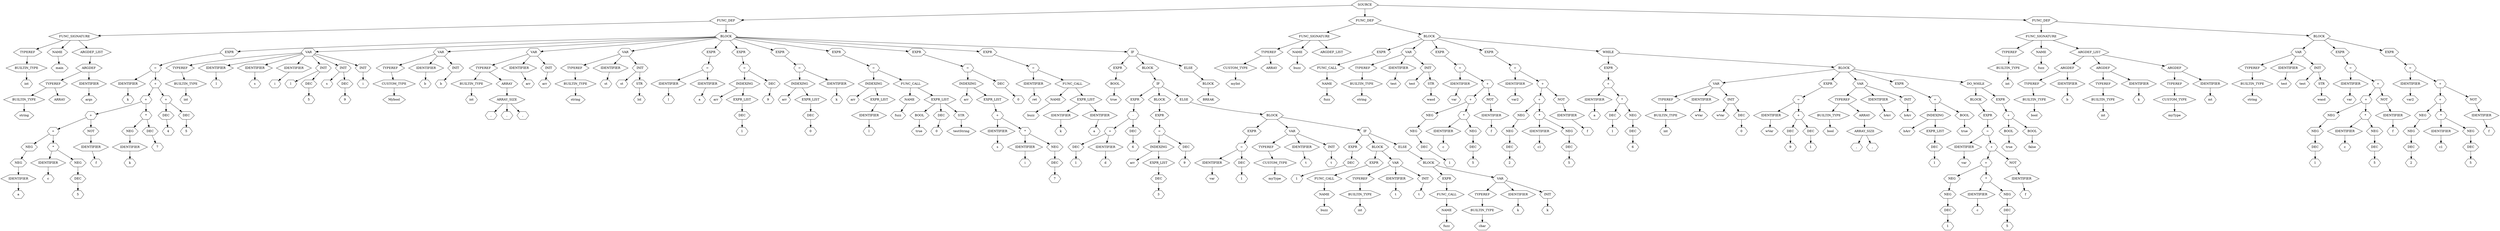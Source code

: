 digraph Tree {
    node [shape=hexagon];
    nodeSOURCE_0 [label="SOURCE"]
    nodeSOURCE_0 -> nodeFUNC_DEF_1;
    nodeFUNC_DEF_1 [label="FUNC_DEF"]
    nodeFUNC_DEF_1 -> nodeFUNC_SIGNATURE_2;
    nodeFUNC_SIGNATURE_2 [label="FUNC_SIGNATURE"]
    nodeFUNC_SIGNATURE_2 -> nodeTYPEREF_3;
    nodeTYPEREF_3 [label="TYPEREF"]
    nodeTYPEREF_3 -> nodeBUILTIN_TYPE_4;
    nodeBUILTIN_TYPE_4 [label="BUILTIN_TYPE"]
    nodeBUILTIN_TYPE_4 -> nodeint_5;
    nodeint_5 [label="int"]
    nodeFUNC_SIGNATURE_2 -> nodeNAME_6;
    nodeNAME_6 [label="NAME"]
    nodeNAME_6 -> nodemain_7;
    nodemain_7 [label="main"]
    nodeFUNC_SIGNATURE_2 -> nodeARGDEF_LIST_8;
    nodeARGDEF_LIST_8 [label="ARGDEF_LIST"]
    nodeARGDEF_LIST_8 -> nodeARGDEF_9;
    nodeARGDEF_9 [label="ARGDEF"]
    nodeARGDEF_9 -> nodeTYPEREF_10;
    nodeTYPEREF_10 [label="TYPEREF"]
    nodeTYPEREF_10 -> nodeBUILTIN_TYPE_11;
    nodeBUILTIN_TYPE_11 [label="BUILTIN_TYPE"]
    nodeBUILTIN_TYPE_11 -> nodestring_12;
    nodestring_12 [label="string"]
    nodeTYPEREF_10 -> nodeARRAY_13;
    nodeARRAY_13 [label="ARRAY"]
    nodeARGDEF_9 -> nodeIDENTIFIER_14;
    nodeIDENTIFIER_14 [label="IDENTIFIER"]
    nodeIDENTIFIER_14 -> nodeargs_15;
    nodeargs_15 [label="args"]
    nodeFUNC_DEF_1 -> nodeBLOCK_16;
    nodeBLOCK_16 [label="BLOCK"]
    nodeBLOCK_16 -> nodeEXPR_17;
    nodeEXPR_17 [label="EXPR"]
    nodeEXPR_17 -> nodeASSIGN_18;
    nodeASSIGN_18 [label="="]
    nodeASSIGN_18 -> nodeIDENTIFIER_19;
    nodeIDENTIFIER_19 [label="IDENTIFIER"]
    nodeIDENTIFIER_19 -> nodek_20;
    nodek_20 [label="k"]
    nodeASSIGN_18 -> nodePLUS_21;
    nodePLUS_21 [label="+"]
    nodePLUS_21 -> nodePLUS_22;
    nodePLUS_22 [label="+"]
    nodePLUS_22 -> nodePLUS_23;
    nodePLUS_23 [label="+"]
    nodePLUS_23 -> nodePLUS_24;
    nodePLUS_24 [label="+"]
    nodePLUS_24 -> nodeNEG_25;
    nodeNEG_25 [label="NEG"]
    nodeNEG_25 -> nodeNEG_26;
    nodeNEG_26 [label="NEG"]
    nodeNEG_26 -> nodeIDENTIFIER_27;
    nodeIDENTIFIER_27 [label="IDENTIFIER"]
    nodeIDENTIFIER_27 -> nodea_28;
    nodea_28 [label="a"]
    nodePLUS_24 -> nodeMUL_29;
    nodeMUL_29 [label="*"]
    nodeMUL_29 -> nodeIDENTIFIER_30;
    nodeIDENTIFIER_30 [label="IDENTIFIER"]
    nodeIDENTIFIER_30 -> nodec_31;
    nodec_31 [label="c"]
    nodeMUL_29 -> nodeNEG_32;
    nodeNEG_32 [label="NEG"]
    nodeNEG_32 -> nodeDEC_33;
    nodeDEC_33 [label="DEC"]
    nodeDEC_33 -> node5_34;
    node5_34 [label="5"]
    nodePLUS_23 -> nodeNOT_35;
    nodeNOT_35 [label="NOT"]
    nodeNOT_35 -> nodeIDENTIFIER_36;
    nodeIDENTIFIER_36 [label="IDENTIFIER"]
    nodeIDENTIFIER_36 -> nodef_37;
    nodef_37 [label="f"]
    nodePLUS_22 -> nodeMUL_38;
    nodeMUL_38 [label="*"]
    nodeMUL_38 -> nodeNEG_39;
    nodeNEG_39 [label="NEG"]
    nodeNEG_39 -> nodeIDENTIFIER_40;
    nodeIDENTIFIER_40 [label="IDENTIFIER"]
    nodeIDENTIFIER_40 -> nodek_41;
    nodek_41 [label="k"]
    nodeMUL_38 -> nodeDEC_42;
    nodeDEC_42 [label="DEC"]
    nodeDEC_42 -> node7_43;
    node7_43 [label="7"]
    nodePLUS_21 -> nodePLUS_44;
    nodePLUS_44 [label="+"]
    nodePLUS_44 -> nodeDEC_45;
    nodeDEC_45 [label="DEC"]
    nodeDEC_45 -> node4_46;
    node4_46 [label="4"]
    nodePLUS_44 -> nodeDEC_47;
    nodeDEC_47 [label="DEC"]
    nodeDEC_47 -> node5_48;
    node5_48 [label="5"]
    nodeBLOCK_16 -> nodeVAR_49;
    nodeVAR_49 [label="VAR"]
    nodeVAR_49 -> nodeTYPEREF_50;
    nodeTYPEREF_50 [label="TYPEREF"]
    nodeTYPEREF_50 -> nodeBUILTIN_TYPE_51;
    nodeBUILTIN_TYPE_51 [label="BUILTIN_TYPE"]
    nodeBUILTIN_TYPE_51 -> nodeint_52;
    nodeint_52 [label="int"]
    nodeVAR_49 -> nodeIDENTIFIER_53;
    nodeIDENTIFIER_53 [label="IDENTIFIER"]
    nodeIDENTIFIER_53 -> nodel_54;
    nodel_54 [label="l"]
    nodeVAR_49 -> nodeIDENTIFIER_55;
    nodeIDENTIFIER_55 [label="IDENTIFIER"]
    nodeIDENTIFIER_55 -> nodes_56;
    nodes_56 [label="s"]
    nodeVAR_49 -> nodeIDENTIFIER_57;
    nodeIDENTIFIER_57 [label="IDENTIFIER"]
    nodeIDENTIFIER_57 -> nodei_58;
    nodei_58 [label="i"]
    nodeVAR_49 -> nodeINIT_59;
    nodeINIT_59 [label="INIT"]
    nodeINIT_59 -> nodel_60;
    nodel_60 [label="l"]
    nodeINIT_59 -> nodeDEC_61;
    nodeDEC_61 [label="DEC"]
    nodeDEC_61 -> node5_62;
    node5_62 [label="5"]
    nodeVAR_49 -> nodeINIT_63;
    nodeINIT_63 [label="INIT"]
    nodeINIT_63 -> nodes_64;
    nodes_64 [label="s"]
    nodeINIT_63 -> nodeDEC_65;
    nodeDEC_65 [label="DEC"]
    nodeDEC_65 -> node9_66;
    node9_66 [label="9"]
    nodeVAR_49 -> nodeINIT_67;
    nodeINIT_67 [label="INIT"]
    nodeINIT_67 -> nodei_68;
    nodei_68 [label="i"]
    nodeBLOCK_16 -> nodeVAR_69;
    nodeVAR_69 [label="VAR"]
    nodeVAR_69 -> nodeTYPEREF_70;
    nodeTYPEREF_70 [label="TYPEREF"]
    nodeTYPEREF_70 -> nodeCUSTOM_TYPE_71;
    nodeCUSTOM_TYPE_71 [label="CUSTOM_TYPE"]
    nodeCUSTOM_TYPE_71 -> nodeMybool_72;
    nodeMybool_72 [label="Mybool"]
    nodeVAR_69 -> nodeIDENTIFIER_73;
    nodeIDENTIFIER_73 [label="IDENTIFIER"]
    nodeIDENTIFIER_73 -> nodeb_74;
    nodeb_74 [label="b"]
    nodeVAR_69 -> nodeINIT_75;
    nodeINIT_75 [label="INIT"]
    nodeINIT_75 -> nodeb_76;
    nodeb_76 [label="b"]
    nodeBLOCK_16 -> nodeVAR_77;
    nodeVAR_77 [label="VAR"]
    nodeVAR_77 -> nodeTYPEREF_78;
    nodeTYPEREF_78 [label="TYPEREF"]
    nodeTYPEREF_78 -> nodeBUILTIN_TYPE_79;
    nodeBUILTIN_TYPE_79 [label="BUILTIN_TYPE"]
    nodeBUILTIN_TYPE_79 -> nodeint_80;
    nodeint_80 [label="int"]
    nodeTYPEREF_78 -> nodeARRAY_81;
    nodeARRAY_81 [label="ARRAY"]
    nodeARRAY_81 -> nodeARRAY_SIZE_82;
    nodeARRAY_SIZE_82 [label="ARRAY_SIZE"]
    nodeARRAY_SIZE_82 -> nodeCOMMA_83;
    nodeCOMMA_83 [label=","]
    nodeARRAY_SIZE_82 -> nodeCOMMA_84;
    nodeCOMMA_84 [label=","]
    nodeARRAY_SIZE_82 -> nodeCOMMA_85;
    nodeCOMMA_85 [label=","]
    nodeVAR_77 -> nodeIDENTIFIER_86;
    nodeIDENTIFIER_86 [label="IDENTIFIER"]
    nodeIDENTIFIER_86 -> nodearr_87;
    nodearr_87 [label="arr"]
    nodeVAR_77 -> nodeINIT_88;
    nodeINIT_88 [label="INIT"]
    nodeINIT_88 -> nodearr_89;
    nodearr_89 [label="arr"]
    nodeBLOCK_16 -> nodeVAR_90;
    nodeVAR_90 [label="VAR"]
    nodeVAR_90 -> nodeTYPEREF_91;
    nodeTYPEREF_91 [label="TYPEREF"]
    nodeTYPEREF_91 -> nodeBUILTIN_TYPE_92;
    nodeBUILTIN_TYPE_92 [label="BUILTIN_TYPE"]
    nodeBUILTIN_TYPE_92 -> nodestring_93;
    nodestring_93 [label="string"]
    nodeVAR_90 -> nodeIDENTIFIER_94;
    nodeIDENTIFIER_94 [label="IDENTIFIER"]
    nodeIDENTIFIER_94 -> nodest_95;
    nodest_95 [label="st"]
    nodeVAR_90 -> nodeINIT_96;
    nodeINIT_96 [label="INIT"]
    nodeINIT_96 -> nodest_97;
    nodest_97 [label="st"]
    nodeINIT_96 -> nodeSTR_98;
    nodeSTR_98 [label="STR"]
    nodeSTR_98 -> nodelol_99;
    nodelol_99 [label="lol"]
    nodeBLOCK_16 -> nodeEXPR_100;
    nodeEXPR_100 [label="EXPR"]
    nodeEXPR_100 -> nodeASSIGN_101;
    nodeASSIGN_101 [label="="]
    nodeASSIGN_101 -> nodeIDENTIFIER_102;
    nodeIDENTIFIER_102 [label="IDENTIFIER"]
    nodeIDENTIFIER_102 -> nodel_103;
    nodel_103 [label="l"]
    nodeASSIGN_101 -> nodeIDENTIFIER_104;
    nodeIDENTIFIER_104 [label="IDENTIFIER"]
    nodeIDENTIFIER_104 -> nodea_105;
    nodea_105 [label="a"]
    nodeBLOCK_16 -> nodeEXPR_106;
    nodeEXPR_106 [label="EXPR"]
    nodeEXPR_106 -> nodeASSIGN_107;
    nodeASSIGN_107 [label="="]
    nodeASSIGN_107 -> nodeINDEXING_108;
    nodeINDEXING_108 [label="INDEXING"]
    nodeINDEXING_108 -> nodearr_109;
    nodearr_109 [label="arr"]
    nodeINDEXING_108 -> nodeEXPR_LIST_110;
    nodeEXPR_LIST_110 [label="EXPR_LIST"]
    nodeEXPR_LIST_110 -> nodeDEC_111;
    nodeDEC_111 [label="DEC"]
    nodeDEC_111 -> node1_112;
    node1_112 [label="1"]
    nodeASSIGN_107 -> nodeDEC_113;
    nodeDEC_113 [label="DEC"]
    nodeDEC_113 -> node9_114;
    node9_114 [label="9"]
    nodeBLOCK_16 -> nodeEXPR_115;
    nodeEXPR_115 [label="EXPR"]
    nodeEXPR_115 -> nodeASSIGN_116;
    nodeASSIGN_116 [label="="]
    nodeASSIGN_116 -> nodeINDEXING_117;
    nodeINDEXING_117 [label="INDEXING"]
    nodeINDEXING_117 -> nodearr_118;
    nodearr_118 [label="arr"]
    nodeINDEXING_117 -> nodeEXPR_LIST_119;
    nodeEXPR_LIST_119 [label="EXPR_LIST"]
    nodeEXPR_LIST_119 -> nodeDEC_120;
    nodeDEC_120 [label="DEC"]
    nodeDEC_120 -> node0_121;
    node0_121 [label="0"]
    nodeASSIGN_116 -> nodeIDENTIFIER_122;
    nodeIDENTIFIER_122 [label="IDENTIFIER"]
    nodeIDENTIFIER_122 -> nodek_123;
    nodek_123 [label="k"]
    nodeBLOCK_16 -> nodeEXPR_124;
    nodeEXPR_124 [label="EXPR"]
    nodeEXPR_124 -> nodeASSIGN_125;
    nodeASSIGN_125 [label="="]
    nodeASSIGN_125 -> nodeINDEXING_126;
    nodeINDEXING_126 [label="INDEXING"]
    nodeINDEXING_126 -> nodearr_127;
    nodearr_127 [label="arr"]
    nodeINDEXING_126 -> nodeEXPR_LIST_128;
    nodeEXPR_LIST_128 [label="EXPR_LIST"]
    nodeEXPR_LIST_128 -> nodeIDENTIFIER_129;
    nodeIDENTIFIER_129 [label="IDENTIFIER"]
    nodeIDENTIFIER_129 -> nodel_130;
    nodel_130 [label="l"]
    nodeASSIGN_125 -> nodeFUNC_CALL_131;
    nodeFUNC_CALL_131 [label="FUNC_CALL"]
    nodeFUNC_CALL_131 -> nodeNAME_132;
    nodeNAME_132 [label="NAME"]
    nodeNAME_132 -> nodefuzz_133;
    nodefuzz_133 [label="fuzz"]
    nodeFUNC_CALL_131 -> nodeEXPR_LIST_134;
    nodeEXPR_LIST_134 [label="EXPR_LIST"]
    nodeEXPR_LIST_134 -> nodeBOOL_135;
    nodeBOOL_135 [label="BOOL"]
    nodeBOOL_135 -> nodetrue_136;
    nodetrue_136 [label="true"]
    nodeEXPR_LIST_134 -> nodeDEC_137;
    nodeDEC_137 [label="DEC"]
    nodeDEC_137 -> node0_138;
    node0_138 [label="0"]
    nodeEXPR_LIST_134 -> nodeSTR_139;
    nodeSTR_139 [label="STR"]
    nodeSTR_139 -> nodetestString_140;
    nodetestString_140 [label="testString"]
    nodeBLOCK_16 -> nodeEXPR_141;
    nodeEXPR_141 [label="EXPR"]
    nodeEXPR_141 -> nodeASSIGN_142;
    nodeASSIGN_142 [label="="]
    nodeASSIGN_142 -> nodeINDEXING_143;
    nodeINDEXING_143 [label="INDEXING"]
    nodeINDEXING_143 -> nodearr_144;
    nodearr_144 [label="arr"]
    nodeINDEXING_143 -> nodeEXPR_LIST_145;
    nodeEXPR_LIST_145 [label="EXPR_LIST"]
    nodeEXPR_LIST_145 -> nodePLUS_146;
    nodePLUS_146 [label="+"]
    nodePLUS_146 -> nodeIDENTIFIER_147;
    nodeIDENTIFIER_147 [label="IDENTIFIER"]
    nodeIDENTIFIER_147 -> nodes_148;
    nodes_148 [label="s"]
    nodePLUS_146 -> nodeMUL_149;
    nodeMUL_149 [label="*"]
    nodeMUL_149 -> nodeIDENTIFIER_150;
    nodeIDENTIFIER_150 [label="IDENTIFIER"]
    nodeIDENTIFIER_150 -> nodei_151;
    nodei_151 [label="i"]
    nodeMUL_149 -> nodeNEG_152;
    nodeNEG_152 [label="NEG"]
    nodeNEG_152 -> nodeDEC_153;
    nodeDEC_153 [label="DEC"]
    nodeDEC_153 -> node7_154;
    node7_154 [label="7"]
    nodeASSIGN_142 -> nodeDEC_155;
    nodeDEC_155 [label="DEC"]
    nodeDEC_155 -> node0_156;
    node0_156 [label="0"]
    nodeBLOCK_16 -> nodeEXPR_157;
    nodeEXPR_157 [label="EXPR"]
    nodeEXPR_157 -> nodeASSIGN_158;
    nodeASSIGN_158 [label="="]
    nodeASSIGN_158 -> nodeIDENTIFIER_159;
    nodeIDENTIFIER_159 [label="IDENTIFIER"]
    nodeIDENTIFIER_159 -> noderet_160;
    noderet_160 [label="ret"]
    nodeASSIGN_158 -> nodeFUNC_CALL_161;
    nodeFUNC_CALL_161 [label="FUNC_CALL"]
    nodeFUNC_CALL_161 -> nodeNAME_162;
    nodeNAME_162 [label="NAME"]
    nodeNAME_162 -> nodebuzz_163;
    nodebuzz_163 [label="buzz"]
    nodeFUNC_CALL_161 -> nodeEXPR_LIST_164;
    nodeEXPR_LIST_164 [label="EXPR_LIST"]
    nodeEXPR_LIST_164 -> nodeIDENTIFIER_165;
    nodeIDENTIFIER_165 [label="IDENTIFIER"]
    nodeIDENTIFIER_165 -> nodek_166;
    nodek_166 [label="k"]
    nodeEXPR_LIST_164 -> nodeIDENTIFIER_167;
    nodeIDENTIFIER_167 [label="IDENTIFIER"]
    nodeIDENTIFIER_167 -> nodea_168;
    nodea_168 [label="a"]
    nodeBLOCK_16 -> nodeIF_169;
    nodeIF_169 [label="IF"]
    nodeIF_169 -> nodeEXPR_170;
    nodeEXPR_170 [label="EXPR"]
    nodeEXPR_170 -> nodeBOOL_171;
    nodeBOOL_171 [label="BOOL"]
    nodeBOOL_171 -> nodetrue_172;
    nodetrue_172 [label="true"]
    nodeIF_169 -> nodeBLOCK_173;
    nodeBLOCK_173 [label="BLOCK"]
    nodeBLOCK_173 -> nodeIF_174;
    nodeIF_174 [label="IF"]
    nodeIF_174 -> nodeEXPR_175;
    nodeEXPR_175 [label="EXPR"]
    nodeEXPR_175 -> nodeMINUS_176;
    nodeMINUS_176 [label="-"]
    nodeMINUS_176 -> nodePLUS_177;
    nodePLUS_177 [label="+"]
    nodePLUS_177 -> nodeDEC_178;
    nodeDEC_178 [label="DEC"]
    nodeDEC_178 -> node1_179;
    node1_179 [label="1"]
    nodePLUS_177 -> nodeIDENTIFIER_180;
    nodeIDENTIFIER_180 [label="IDENTIFIER"]
    nodeIDENTIFIER_180 -> noded_181;
    noded_181 [label="d"]
    nodeMINUS_176 -> nodeDEC_182;
    nodeDEC_182 [label="DEC"]
    nodeDEC_182 -> node6_183;
    node6_183 [label="6"]
    nodeIF_174 -> nodeBLOCK_184;
    nodeBLOCK_184 [label="BLOCK"]
    nodeBLOCK_184 -> nodeEXPR_185;
    nodeEXPR_185 [label="EXPR"]
    nodeEXPR_185 -> nodeASSIGN_186;
    nodeASSIGN_186 [label="="]
    nodeASSIGN_186 -> nodeINDEXING_187;
    nodeINDEXING_187 [label="INDEXING"]
    nodeINDEXING_187 -> nodearr_188;
    nodearr_188 [label="arr"]
    nodeINDEXING_187 -> nodeEXPR_LIST_189;
    nodeEXPR_LIST_189 [label="EXPR_LIST"]
    nodeEXPR_LIST_189 -> nodeDEC_190;
    nodeDEC_190 [label="DEC"]
    nodeDEC_190 -> node3_191;
    node3_191 [label="3"]
    nodeASSIGN_186 -> nodeDEC_192;
    nodeDEC_192 [label="DEC"]
    nodeDEC_192 -> node9_193;
    node9_193 [label="9"]
    nodeIF_174 -> nodeELSE_194;
    nodeELSE_194 [label="ELSE"]
    nodeELSE_194 -> nodeBLOCK_195;
    nodeBLOCK_195 [label="BLOCK"]
    nodeBLOCK_195 -> nodeEXPR_196;
    nodeEXPR_196 [label="EXPR"]
    nodeEXPR_196 -> nodeASSIGN_197;
    nodeASSIGN_197 [label="="]
    nodeASSIGN_197 -> nodeIDENTIFIER_198;
    nodeIDENTIFIER_198 [label="IDENTIFIER"]
    nodeIDENTIFIER_198 -> nodevar_199;
    nodevar_199 [label="var"]
    nodeASSIGN_197 -> nodeDEC_200;
    nodeDEC_200 [label="DEC"]
    nodeDEC_200 -> node1_201;
    node1_201 [label="1"]
    nodeBLOCK_195 -> nodeVAR_202;
    nodeVAR_202 [label="VAR"]
    nodeVAR_202 -> nodeTYPEREF_203;
    nodeTYPEREF_203 [label="TYPEREF"]
    nodeTYPEREF_203 -> nodeCUSTOM_TYPE_204;
    nodeCUSTOM_TYPE_204 [label="CUSTOM_TYPE"]
    nodeCUSTOM_TYPE_204 -> nodemyType_205;
    nodemyType_205 [label="myType"]
    nodeVAR_202 -> nodeIDENTIFIER_206;
    nodeIDENTIFIER_206 [label="IDENTIFIER"]
    nodeIDENTIFIER_206 -> nodet_207;
    nodet_207 [label="t"]
    nodeVAR_202 -> nodeINIT_208;
    nodeINIT_208 [label="INIT"]
    nodeINIT_208 -> nodet_209;
    nodet_209 [label="t"]
    nodeBLOCK_195 -> nodeIF_210;
    nodeIF_210 [label="IF"]
    nodeIF_210 -> nodeEXPR_211;
    nodeEXPR_211 [label="EXPR"]
    nodeEXPR_211 -> nodeDEC_212;
    nodeDEC_212 [label="DEC"]
    nodeDEC_212 -> node1_213;
    node1_213 [label="1"]
    nodeIF_210 -> nodeBLOCK_214;
    nodeBLOCK_214 [label="BLOCK"]
    nodeBLOCK_214 -> nodeEXPR_215;
    nodeEXPR_215 [label="EXPR"]
    nodeEXPR_215 -> nodeFUNC_CALL_216;
    nodeFUNC_CALL_216 [label="FUNC_CALL"]
    nodeFUNC_CALL_216 -> nodeNAME_217;
    nodeNAME_217 [label="NAME"]
    nodeNAME_217 -> nodebuzz_218;
    nodebuzz_218 [label="buzz"]
    nodeBLOCK_214 -> nodeVAR_219;
    nodeVAR_219 [label="VAR"]
    nodeVAR_219 -> nodeTYPEREF_220;
    nodeTYPEREF_220 [label="TYPEREF"]
    nodeTYPEREF_220 -> nodeBUILTIN_TYPE_221;
    nodeBUILTIN_TYPE_221 [label="BUILTIN_TYPE"]
    nodeBUILTIN_TYPE_221 -> nodeint_222;
    nodeint_222 [label="int"]
    nodeVAR_219 -> nodeIDENTIFIER_223;
    nodeIDENTIFIER_223 [label="IDENTIFIER"]
    nodeIDENTIFIER_223 -> nodet_224;
    nodet_224 [label="t"]
    nodeVAR_219 -> nodeINIT_225;
    nodeINIT_225 [label="INIT"]
    nodeINIT_225 -> nodet_226;
    nodet_226 [label="t"]
    nodeIF_210 -> nodeELSE_227;
    nodeELSE_227 [label="ELSE"]
    nodeELSE_227 -> nodeBLOCK_228;
    nodeBLOCK_228 [label="BLOCK"]
    nodeBLOCK_228 -> nodeEXPR_229;
    nodeEXPR_229 [label="EXPR"]
    nodeEXPR_229 -> nodeFUNC_CALL_230;
    nodeFUNC_CALL_230 [label="FUNC_CALL"]
    nodeFUNC_CALL_230 -> nodeNAME_231;
    nodeNAME_231 [label="NAME"]
    nodeNAME_231 -> nodefuzz_232;
    nodefuzz_232 [label="fuzz"]
    nodeBLOCK_228 -> nodeVAR_233;
    nodeVAR_233 [label="VAR"]
    nodeVAR_233 -> nodeTYPEREF_234;
    nodeTYPEREF_234 [label="TYPEREF"]
    nodeTYPEREF_234 -> nodeBUILTIN_TYPE_235;
    nodeBUILTIN_TYPE_235 [label="BUILTIN_TYPE"]
    nodeBUILTIN_TYPE_235 -> nodechar_236;
    nodechar_236 [label="char"]
    nodeVAR_233 -> nodeIDENTIFIER_237;
    nodeIDENTIFIER_237 [label="IDENTIFIER"]
    nodeIDENTIFIER_237 -> nodek_238;
    nodek_238 [label="k"]
    nodeVAR_233 -> nodeINIT_239;
    nodeINIT_239 [label="INIT"]
    nodeINIT_239 -> nodek_240;
    nodek_240 [label="k"]
    nodeIF_169 -> nodeELSE_241;
    nodeELSE_241 [label="ELSE"]
    nodeELSE_241 -> nodeBLOCK_242;
    nodeBLOCK_242 [label="BLOCK"]
    nodeBLOCK_242 -> nodeBREAK_243;
    nodeBREAK_243 [label="BREAK"]
    nodeSOURCE_0 -> nodeFUNC_DEF_244;
    nodeFUNC_DEF_244 [label="FUNC_DEF"]
    nodeFUNC_DEF_244 -> nodeFUNC_SIGNATURE_245;
    nodeFUNC_SIGNATURE_245 [label="FUNC_SIGNATURE"]
    nodeFUNC_SIGNATURE_245 -> nodeTYPEREF_246;
    nodeTYPEREF_246 [label="TYPEREF"]
    nodeTYPEREF_246 -> nodeCUSTOM_TYPE_247;
    nodeCUSTOM_TYPE_247 [label="CUSTOM_TYPE"]
    nodeCUSTOM_TYPE_247 -> nodemyInt_248;
    nodemyInt_248 [label="myInt"]
    nodeTYPEREF_246 -> nodeARRAY_249;
    nodeARRAY_249 [label="ARRAY"]
    nodeFUNC_SIGNATURE_245 -> nodeNAME_250;
    nodeNAME_250 [label="NAME"]
    nodeNAME_250 -> nodebuzz_251;
    nodebuzz_251 [label="buzz"]
    nodeFUNC_SIGNATURE_245 -> nodeARGDEF_LIST_252;
    nodeARGDEF_LIST_252 [label="ARGDEF_LIST"]
    nodeFUNC_DEF_244 -> nodeBLOCK_253;
    nodeBLOCK_253 [label="BLOCK"]
    nodeBLOCK_253 -> nodeEXPR_254;
    nodeEXPR_254 [label="EXPR"]
    nodeEXPR_254 -> nodeFUNC_CALL_255;
    nodeFUNC_CALL_255 [label="FUNC_CALL"]
    nodeFUNC_CALL_255 -> nodeNAME_256;
    nodeNAME_256 [label="NAME"]
    nodeNAME_256 -> nodefuzz_257;
    nodefuzz_257 [label="fuzz"]
    nodeBLOCK_253 -> nodeVAR_258;
    nodeVAR_258 [label="VAR"]
    nodeVAR_258 -> nodeTYPEREF_259;
    nodeTYPEREF_259 [label="TYPEREF"]
    nodeTYPEREF_259 -> nodeBUILTIN_TYPE_260;
    nodeBUILTIN_TYPE_260 [label="BUILTIN_TYPE"]
    nodeBUILTIN_TYPE_260 -> nodestring_261;
    nodestring_261 [label="string"]
    nodeVAR_258 -> nodeIDENTIFIER_262;
    nodeIDENTIFIER_262 [label="IDENTIFIER"]
    nodeIDENTIFIER_262 -> nodetest_263;
    nodetest_263 [label="test"]
    nodeVAR_258 -> nodeINIT_264;
    nodeINIT_264 [label="INIT"]
    nodeINIT_264 -> nodetest_265;
    nodetest_265 [label="test"]
    nodeINIT_264 -> nodeSTR_266;
    nodeSTR_266 [label="STR"]
    nodeSTR_266 -> nodewasd_267;
    nodewasd_267 [label="wasd"]
    nodeBLOCK_253 -> nodeEXPR_268;
    nodeEXPR_268 [label="EXPR"]
    nodeEXPR_268 -> nodeASSIGN_269;
    nodeASSIGN_269 [label="="]
    nodeASSIGN_269 -> nodeIDENTIFIER_270;
    nodeIDENTIFIER_270 [label="IDENTIFIER"]
    nodeIDENTIFIER_270 -> nodevar_271;
    nodevar_271 [label="var"]
    nodeASSIGN_269 -> nodePLUS_272;
    nodePLUS_272 [label="+"]
    nodePLUS_272 -> nodePLUS_273;
    nodePLUS_273 [label="+"]
    nodePLUS_273 -> nodeNEG_274;
    nodeNEG_274 [label="NEG"]
    nodeNEG_274 -> nodeNEG_275;
    nodeNEG_275 [label="NEG"]
    nodeNEG_275 -> nodeDEC_276;
    nodeDEC_276 [label="DEC"]
    nodeDEC_276 -> node1_277;
    node1_277 [label="1"]
    nodePLUS_273 -> nodeMUL_278;
    nodeMUL_278 [label="*"]
    nodeMUL_278 -> nodeIDENTIFIER_279;
    nodeIDENTIFIER_279 [label="IDENTIFIER"]
    nodeIDENTIFIER_279 -> nodec_280;
    nodec_280 [label="c"]
    nodeMUL_278 -> nodeNEG_281;
    nodeNEG_281 [label="NEG"]
    nodeNEG_281 -> nodeDEC_282;
    nodeDEC_282 [label="DEC"]
    nodeDEC_282 -> node5_283;
    node5_283 [label="5"]
    nodePLUS_272 -> nodeNOT_284;
    nodeNOT_284 [label="NOT"]
    nodeNOT_284 -> nodeIDENTIFIER_285;
    nodeIDENTIFIER_285 [label="IDENTIFIER"]
    nodeIDENTIFIER_285 -> nodef_286;
    nodef_286 [label="f"]
    nodeBLOCK_253 -> nodeEXPR_287;
    nodeEXPR_287 [label="EXPR"]
    nodeEXPR_287 -> nodeASSIGN_288;
    nodeASSIGN_288 [label="="]
    nodeASSIGN_288 -> nodeIDENTIFIER_289;
    nodeIDENTIFIER_289 [label="IDENTIFIER"]
    nodeIDENTIFIER_289 -> nodevar2_290;
    nodevar2_290 [label="var2"]
    nodeASSIGN_288 -> nodePLUS_291;
    nodePLUS_291 [label="+"]
    nodePLUS_291 -> nodePLUS_292;
    nodePLUS_292 [label="+"]
    nodePLUS_292 -> nodeNEG_293;
    nodeNEG_293 [label="NEG"]
    nodeNEG_293 -> nodeNEG_294;
    nodeNEG_294 [label="NEG"]
    nodeNEG_294 -> nodeDEC_295;
    nodeDEC_295 [label="DEC"]
    nodeDEC_295 -> node2_296;
    node2_296 [label="2"]
    nodePLUS_292 -> nodeMUL_297;
    nodeMUL_297 [label="*"]
    nodeMUL_297 -> nodeIDENTIFIER_298;
    nodeIDENTIFIER_298 [label="IDENTIFIER"]
    nodeIDENTIFIER_298 -> nodec1_299;
    nodec1_299 [label="c1"]
    nodeMUL_297 -> nodeNEG_300;
    nodeNEG_300 [label="NEG"]
    nodeNEG_300 -> nodeDEC_301;
    nodeDEC_301 [label="DEC"]
    nodeDEC_301 -> node5_302;
    node5_302 [label="5"]
    nodePLUS_291 -> nodeNOT_303;
    nodeNOT_303 [label="NOT"]
    nodeNOT_303 -> nodeIDENTIFIER_304;
    nodeIDENTIFIER_304 [label="IDENTIFIER"]
    nodeIDENTIFIER_304 -> nodef_305;
    nodef_305 [label="f"]
    nodeBLOCK_253 -> nodeWHILE_306;
    nodeWHILE_306 [label="WHILE"]
    nodeWHILE_306 -> nodeEXPR_307;
    nodeEXPR_307 [label="EXPR"]
    nodeEXPR_307 -> nodePLUS_308;
    nodePLUS_308 [label="+"]
    nodePLUS_308 -> nodeIDENTIFIER_309;
    nodeIDENTIFIER_309 [label="IDENTIFIER"]
    nodeIDENTIFIER_309 -> nodea_310;
    nodea_310 [label="a"]
    nodePLUS_308 -> nodeMUL_311;
    nodeMUL_311 [label="*"]
    nodeMUL_311 -> nodeDEC_312;
    nodeDEC_312 [label="DEC"]
    nodeDEC_312 -> node1_313;
    node1_313 [label="1"]
    nodeMUL_311 -> nodeNEG_314;
    nodeNEG_314 [label="NEG"]
    nodeNEG_314 -> nodeDEC_315;
    nodeDEC_315 [label="DEC"]
    nodeDEC_315 -> node6_316;
    node6_316 [label="6"]
    nodeWHILE_306 -> nodeBLOCK_317;
    nodeBLOCK_317 [label="BLOCK"]
    nodeBLOCK_317 -> nodeVAR_318;
    nodeVAR_318 [label="VAR"]
    nodeVAR_318 -> nodeTYPEREF_319;
    nodeTYPEREF_319 [label="TYPEREF"]
    nodeTYPEREF_319 -> nodeBUILTIN_TYPE_320;
    nodeBUILTIN_TYPE_320 [label="BUILTIN_TYPE"]
    nodeBUILTIN_TYPE_320 -> nodeint_321;
    nodeint_321 [label="int"]
    nodeVAR_318 -> nodeIDENTIFIER_322;
    nodeIDENTIFIER_322 [label="IDENTIFIER"]
    nodeIDENTIFIER_322 -> nodewVar_323;
    nodewVar_323 [label="wVar"]
    nodeVAR_318 -> nodeINIT_324;
    nodeINIT_324 [label="INIT"]
    nodeINIT_324 -> nodewVar_325;
    nodewVar_325 [label="wVar"]
    nodeINIT_324 -> nodeDEC_326;
    nodeDEC_326 [label="DEC"]
    nodeDEC_326 -> node0_327;
    node0_327 [label="0"]
    nodeBLOCK_317 -> nodeEXPR_328;
    nodeEXPR_328 [label="EXPR"]
    nodeEXPR_328 -> nodeASSIGN_329;
    nodeASSIGN_329 [label="="]
    nodeASSIGN_329 -> nodeIDENTIFIER_330;
    nodeIDENTIFIER_330 [label="IDENTIFIER"]
    nodeIDENTIFIER_330 -> nodewVar_331;
    nodewVar_331 [label="wVar"]
    nodeASSIGN_329 -> nodePLUS_332;
    nodePLUS_332 [label="+"]
    nodePLUS_332 -> nodeDEC_333;
    nodeDEC_333 [label="DEC"]
    nodeDEC_333 -> node9_334;
    node9_334 [label="9"]
    nodePLUS_332 -> nodeDEC_335;
    nodeDEC_335 [label="DEC"]
    nodeDEC_335 -> node1_336;
    node1_336 [label="1"]
    nodeBLOCK_317 -> nodeVAR_337;
    nodeVAR_337 [label="VAR"]
    nodeVAR_337 -> nodeTYPEREF_338;
    nodeTYPEREF_338 [label="TYPEREF"]
    nodeTYPEREF_338 -> nodeBUILTIN_TYPE_339;
    nodeBUILTIN_TYPE_339 [label="BUILTIN_TYPE"]
    nodeBUILTIN_TYPE_339 -> nodebool_340;
    nodebool_340 [label="bool"]
    nodeTYPEREF_338 -> nodeARRAY_341;
    nodeARRAY_341 [label="ARRAY"]
    nodeARRAY_341 -> nodeARRAY_SIZE_342;
    nodeARRAY_SIZE_342 [label="ARRAY_SIZE"]
    nodeARRAY_SIZE_342 -> nodeCOMMA_343;
    nodeCOMMA_343 [label=","]
    nodeARRAY_SIZE_342 -> nodeCOMMA_344;
    nodeCOMMA_344 [label=","]
    nodeVAR_337 -> nodeIDENTIFIER_345;
    nodeIDENTIFIER_345 [label="IDENTIFIER"]
    nodeIDENTIFIER_345 -> nodebArr_346;
    nodebArr_346 [label="bArr"]
    nodeVAR_337 -> nodeINIT_347;
    nodeINIT_347 [label="INIT"]
    nodeINIT_347 -> nodebArr_348;
    nodebArr_348 [label="bArr"]
    nodeBLOCK_317 -> nodeEXPR_349;
    nodeEXPR_349 [label="EXPR"]
    nodeEXPR_349 -> nodeASSIGN_350;
    nodeASSIGN_350 [label="="]
    nodeASSIGN_350 -> nodeINDEXING_351;
    nodeINDEXING_351 [label="INDEXING"]
    nodeINDEXING_351 -> nodebArr_352;
    nodebArr_352 [label="bArr"]
    nodeINDEXING_351 -> nodeEXPR_LIST_353;
    nodeEXPR_LIST_353 [label="EXPR_LIST"]
    nodeEXPR_LIST_353 -> nodeDEC_354;
    nodeDEC_354 [label="DEC"]
    nodeDEC_354 -> node1_355;
    node1_355 [label="1"]
    nodeASSIGN_350 -> nodeBOOL_356;
    nodeBOOL_356 [label="BOOL"]
    nodeBOOL_356 -> nodetrue_357;
    nodetrue_357 [label="true"]
    nodeBLOCK_317 -> nodeDO_WHILE_358;
    nodeDO_WHILE_358 [label="DO_WHILE"]
    nodeDO_WHILE_358 -> nodeBLOCK_359;
    nodeBLOCK_359 [label="BLOCK"]
    nodeBLOCK_359 -> nodeEXPR_360;
    nodeEXPR_360 [label="EXPR"]
    nodeEXPR_360 -> nodeASSIGN_361;
    nodeASSIGN_361 [label="="]
    nodeASSIGN_361 -> nodeIDENTIFIER_362;
    nodeIDENTIFIER_362 [label="IDENTIFIER"]
    nodeIDENTIFIER_362 -> nodevar_363;
    nodevar_363 [label="var"]
    nodeASSIGN_361 -> nodePLUS_364;
    nodePLUS_364 [label="+"]
    nodePLUS_364 -> nodePLUS_365;
    nodePLUS_365 [label="+"]
    nodePLUS_365 -> nodeNEG_366;
    nodeNEG_366 [label="NEG"]
    nodeNEG_366 -> nodeNEG_367;
    nodeNEG_367 [label="NEG"]
    nodeNEG_367 -> nodeDEC_368;
    nodeDEC_368 [label="DEC"]
    nodeDEC_368 -> node1_369;
    node1_369 [label="1"]
    nodePLUS_365 -> nodeMUL_370;
    nodeMUL_370 [label="*"]
    nodeMUL_370 -> nodeIDENTIFIER_371;
    nodeIDENTIFIER_371 [label="IDENTIFIER"]
    nodeIDENTIFIER_371 -> nodec_372;
    nodec_372 [label="c"]
    nodeMUL_370 -> nodeNEG_373;
    nodeNEG_373 [label="NEG"]
    nodeNEG_373 -> nodeDEC_374;
    nodeDEC_374 [label="DEC"]
    nodeDEC_374 -> node5_375;
    node5_375 [label="5"]
    nodePLUS_364 -> nodeNOT_376;
    nodeNOT_376 [label="NOT"]
    nodeNOT_376 -> nodeIDENTIFIER_377;
    nodeIDENTIFIER_377 [label="IDENTIFIER"]
    nodeIDENTIFIER_377 -> nodef_378;
    nodef_378 [label="f"]
    nodeDO_WHILE_358 -> nodeEXPR_379;
    nodeEXPR_379 [label="EXPR"]
    nodeEXPR_379 -> nodePLUS_380;
    nodePLUS_380 [label="+"]
    nodePLUS_380 -> nodeBOOL_381;
    nodeBOOL_381 [label="BOOL"]
    nodeBOOL_381 -> nodetrue_382;
    nodetrue_382 [label="true"]
    nodePLUS_380 -> nodeBOOL_383;
    nodeBOOL_383 [label="BOOL"]
    nodeBOOL_383 -> nodefalse_384;
    nodefalse_384 [label="false"]
    nodeSOURCE_0 -> nodeFUNC_DEF_385;
    nodeFUNC_DEF_385 [label="FUNC_DEF"]
    nodeFUNC_DEF_385 -> nodeFUNC_SIGNATURE_386;
    nodeFUNC_SIGNATURE_386 [label="FUNC_SIGNATURE"]
    nodeFUNC_SIGNATURE_386 -> nodeTYPEREF_387;
    nodeTYPEREF_387 [label="TYPEREF"]
    nodeTYPEREF_387 -> nodeBUILTIN_TYPE_388;
    nodeBUILTIN_TYPE_388 [label="BUILTIN_TYPE"]
    nodeBUILTIN_TYPE_388 -> nodeint_389;
    nodeint_389 [label="int"]
    nodeFUNC_SIGNATURE_386 -> nodeNAME_390;
    nodeNAME_390 [label="NAME"]
    nodeNAME_390 -> nodefuzz_391;
    nodefuzz_391 [label="fuzz"]
    nodeFUNC_SIGNATURE_386 -> nodeARGDEF_LIST_392;
    nodeARGDEF_LIST_392 [label="ARGDEF_LIST"]
    nodeARGDEF_LIST_392 -> nodeARGDEF_393;
    nodeARGDEF_393 [label="ARGDEF"]
    nodeARGDEF_393 -> nodeTYPEREF_394;
    nodeTYPEREF_394 [label="TYPEREF"]
    nodeTYPEREF_394 -> nodeBUILTIN_TYPE_395;
    nodeBUILTIN_TYPE_395 [label="BUILTIN_TYPE"]
    nodeBUILTIN_TYPE_395 -> nodebool_396;
    nodebool_396 [label="bool"]
    nodeARGDEF_393 -> nodeIDENTIFIER_397;
    nodeIDENTIFIER_397 [label="IDENTIFIER"]
    nodeIDENTIFIER_397 -> nodeb_398;
    nodeb_398 [label="b"]
    nodeARGDEF_LIST_392 -> nodeARGDEF_399;
    nodeARGDEF_399 [label="ARGDEF"]
    nodeARGDEF_399 -> nodeTYPEREF_400;
    nodeTYPEREF_400 [label="TYPEREF"]
    nodeTYPEREF_400 -> nodeBUILTIN_TYPE_401;
    nodeBUILTIN_TYPE_401 [label="BUILTIN_TYPE"]
    nodeBUILTIN_TYPE_401 -> nodeint_402;
    nodeint_402 [label="int"]
    nodeARGDEF_399 -> nodeIDENTIFIER_403;
    nodeIDENTIFIER_403 [label="IDENTIFIER"]
    nodeIDENTIFIER_403 -> nodek_404;
    nodek_404 [label="k"]
    nodeARGDEF_LIST_392 -> nodeARGDEF_405;
    nodeARGDEF_405 [label="ARGDEF"]
    nodeARGDEF_405 -> nodeTYPEREF_406;
    nodeTYPEREF_406 [label="TYPEREF"]
    nodeTYPEREF_406 -> nodeCUSTOM_TYPE_407;
    nodeCUSTOM_TYPE_407 [label="CUSTOM_TYPE"]
    nodeCUSTOM_TYPE_407 -> nodemyType_408;
    nodemyType_408 [label="myType"]
    nodeARGDEF_405 -> nodeIDENTIFIER_409;
    nodeIDENTIFIER_409 [label="IDENTIFIER"]
    nodeIDENTIFIER_409 -> nodemt_410;
    nodemt_410 [label="mt"]
    nodeFUNC_DEF_385 -> nodeBLOCK_411;
    nodeBLOCK_411 [label="BLOCK"]
    nodeBLOCK_411 -> nodeVAR_412;
    nodeVAR_412 [label="VAR"]
    nodeVAR_412 -> nodeTYPEREF_413;
    nodeTYPEREF_413 [label="TYPEREF"]
    nodeTYPEREF_413 -> nodeBUILTIN_TYPE_414;
    nodeBUILTIN_TYPE_414 [label="BUILTIN_TYPE"]
    nodeBUILTIN_TYPE_414 -> nodestring_415;
    nodestring_415 [label="string"]
    nodeVAR_412 -> nodeIDENTIFIER_416;
    nodeIDENTIFIER_416 [label="IDENTIFIER"]
    nodeIDENTIFIER_416 -> nodetest_417;
    nodetest_417 [label="test"]
    nodeVAR_412 -> nodeINIT_418;
    nodeINIT_418 [label="INIT"]
    nodeINIT_418 -> nodetest_419;
    nodetest_419 [label="test"]
    nodeINIT_418 -> nodeSTR_420;
    nodeSTR_420 [label="STR"]
    nodeSTR_420 -> nodewasd_421;
    nodewasd_421 [label="wasd"]
    nodeBLOCK_411 -> nodeEXPR_422;
    nodeEXPR_422 [label="EXPR"]
    nodeEXPR_422 -> nodeASSIGN_423;
    nodeASSIGN_423 [label="="]
    nodeASSIGN_423 -> nodeIDENTIFIER_424;
    nodeIDENTIFIER_424 [label="IDENTIFIER"]
    nodeIDENTIFIER_424 -> nodevar_425;
    nodevar_425 [label="var"]
    nodeASSIGN_423 -> nodePLUS_426;
    nodePLUS_426 [label="+"]
    nodePLUS_426 -> nodePLUS_427;
    nodePLUS_427 [label="+"]
    nodePLUS_427 -> nodeNEG_428;
    nodeNEG_428 [label="NEG"]
    nodeNEG_428 -> nodeNEG_429;
    nodeNEG_429 [label="NEG"]
    nodeNEG_429 -> nodeDEC_430;
    nodeDEC_430 [label="DEC"]
    nodeDEC_430 -> node1_431;
    node1_431 [label="1"]
    nodePLUS_427 -> nodeMUL_432;
    nodeMUL_432 [label="*"]
    nodeMUL_432 -> nodeIDENTIFIER_433;
    nodeIDENTIFIER_433 [label="IDENTIFIER"]
    nodeIDENTIFIER_433 -> nodec_434;
    nodec_434 [label="c"]
    nodeMUL_432 -> nodeNEG_435;
    nodeNEG_435 [label="NEG"]
    nodeNEG_435 -> nodeDEC_436;
    nodeDEC_436 [label="DEC"]
    nodeDEC_436 -> node5_437;
    node5_437 [label="5"]
    nodePLUS_426 -> nodeNOT_438;
    nodeNOT_438 [label="NOT"]
    nodeNOT_438 -> nodeIDENTIFIER_439;
    nodeIDENTIFIER_439 [label="IDENTIFIER"]
    nodeIDENTIFIER_439 -> nodef_440;
    nodef_440 [label="f"]
    nodeBLOCK_411 -> nodeEXPR_441;
    nodeEXPR_441 [label="EXPR"]
    nodeEXPR_441 -> nodeASSIGN_442;
    nodeASSIGN_442 [label="="]
    nodeASSIGN_442 -> nodeIDENTIFIER_443;
    nodeIDENTIFIER_443 [label="IDENTIFIER"]
    nodeIDENTIFIER_443 -> nodevar2_444;
    nodevar2_444 [label="var2"]
    nodeASSIGN_442 -> nodePLUS_445;
    nodePLUS_445 [label="+"]
    nodePLUS_445 -> nodePLUS_446;
    nodePLUS_446 [label="+"]
    nodePLUS_446 -> nodeNEG_447;
    nodeNEG_447 [label="NEG"]
    nodeNEG_447 -> nodeNEG_448;
    nodeNEG_448 [label="NEG"]
    nodeNEG_448 -> nodeDEC_449;
    nodeDEC_449 [label="DEC"]
    nodeDEC_449 -> node2_450;
    node2_450 [label="2"]
    nodePLUS_446 -> nodeMUL_451;
    nodeMUL_451 [label="*"]
    nodeMUL_451 -> nodeIDENTIFIER_452;
    nodeIDENTIFIER_452 [label="IDENTIFIER"]
    nodeIDENTIFIER_452 -> nodec1_453;
    nodec1_453 [label="c1"]
    nodeMUL_451 -> nodeNEG_454;
    nodeNEG_454 [label="NEG"]
    nodeNEG_454 -> nodeDEC_455;
    nodeDEC_455 [label="DEC"]
    nodeDEC_455 -> node5_456;
    node5_456 [label="5"]
    nodePLUS_445 -> nodeNOT_457;
    nodeNOT_457 [label="NOT"]
    nodeNOT_457 -> nodeIDENTIFIER_458;
    nodeIDENTIFIER_458 [label="IDENTIFIER"]
    nodeIDENTIFIER_458 -> nodef_459;
    nodef_459 [label="f"]
}
